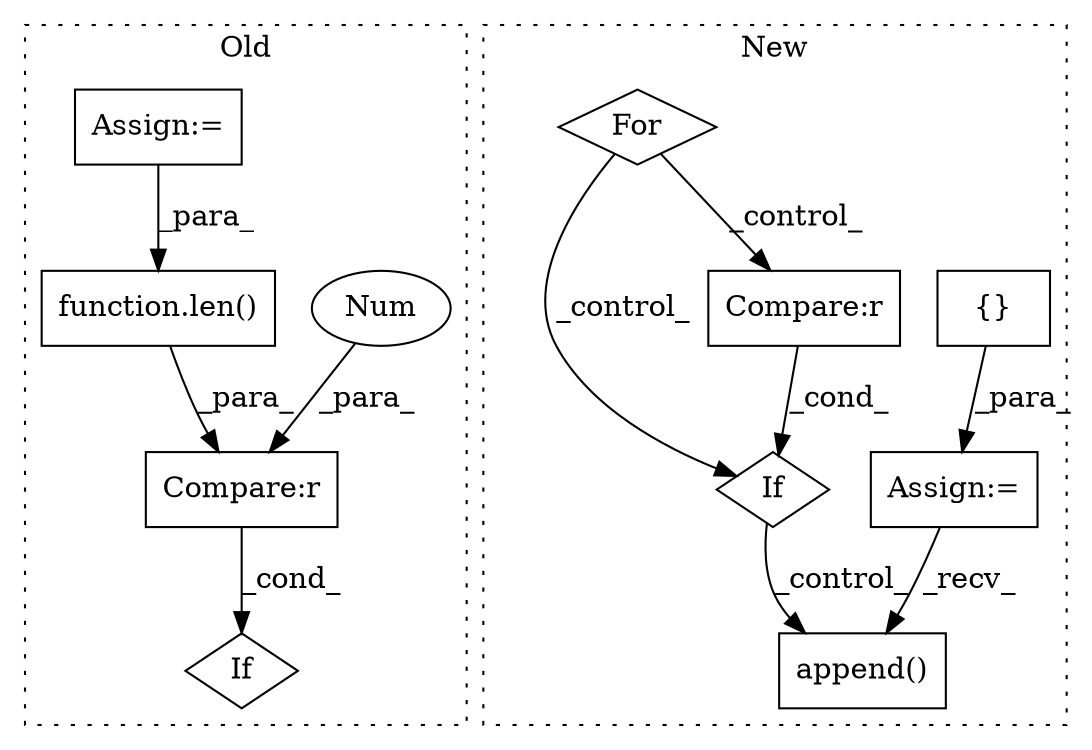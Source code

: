 digraph G {
subgraph cluster0 {
1 [label="function.len()" a="75" s="1764,1817" l="4,1" shape="box"];
6 [label="If" a="96" s="1761" l="3" shape="diamond"];
7 [label="Compare:r" a="40" s="1764" l="59" shape="box"];
8 [label="Num" a="76" s="1822" l="1" shape="ellipse"];
11 [label="Assign:=" a="68" s="1713" l="3" shape="box"];
label = "Old";
style="dotted";
}
subgraph cluster1 {
2 [label="append()" a="75" s="1683,1703" l="17,1" shape="box"];
3 [label="{}" a="59" s="1445,1445" l="2,1" shape="box"];
4 [label="Assign:=" a="68" s="1442" l="3" shape="box"];
5 [label="For" a="107" s="1456,1503" l="4,14" shape="diamond"];
9 [label="If" a="96" s="1562" l="3" shape="diamond"];
10 [label="Compare:r" a="40" s="1565" l="47" shape="box"];
label = "New";
style="dotted";
}
1 -> 7 [label="_para_"];
3 -> 4 [label="_para_"];
4 -> 2 [label="_recv_"];
5 -> 10 [label="_control_"];
5 -> 9 [label="_control_"];
7 -> 6 [label="_cond_"];
8 -> 7 [label="_para_"];
9 -> 2 [label="_control_"];
10 -> 9 [label="_cond_"];
11 -> 1 [label="_para_"];
}